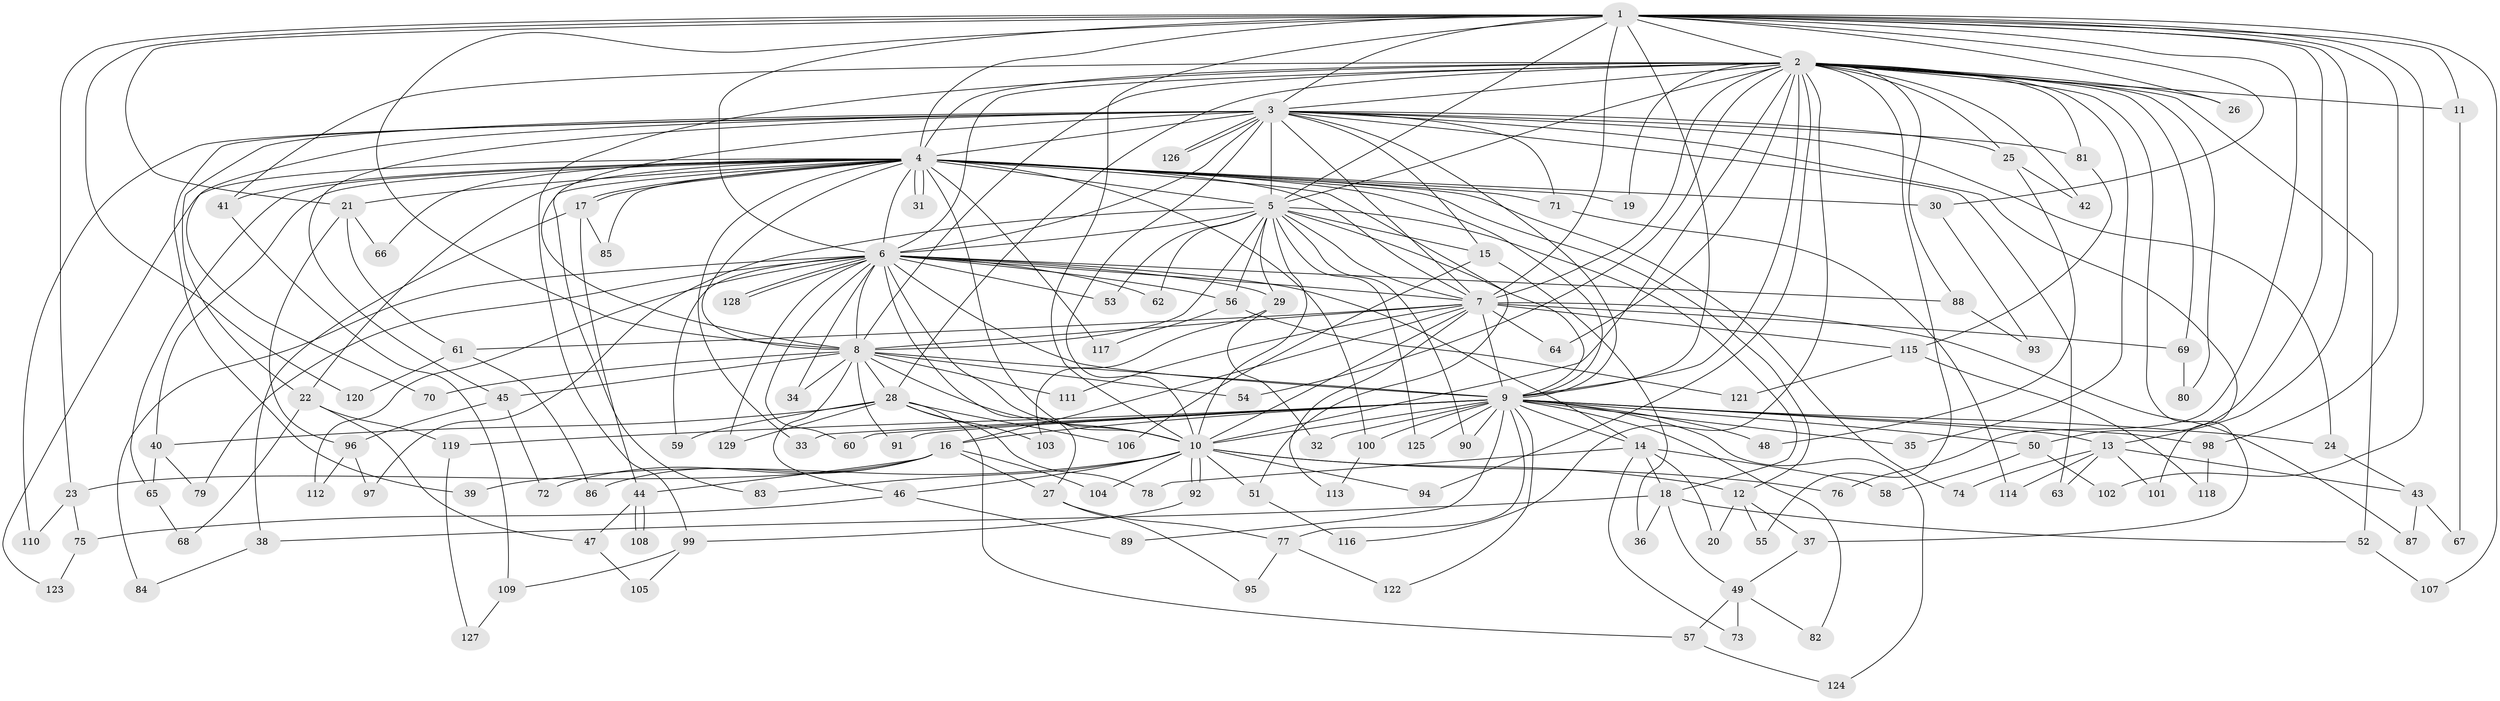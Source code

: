 // Generated by graph-tools (version 1.1) at 2025/34/03/09/25 02:34:40]
// undirected, 129 vertices, 283 edges
graph export_dot {
graph [start="1"]
  node [color=gray90,style=filled];
  1;
  2;
  3;
  4;
  5;
  6;
  7;
  8;
  9;
  10;
  11;
  12;
  13;
  14;
  15;
  16;
  17;
  18;
  19;
  20;
  21;
  22;
  23;
  24;
  25;
  26;
  27;
  28;
  29;
  30;
  31;
  32;
  33;
  34;
  35;
  36;
  37;
  38;
  39;
  40;
  41;
  42;
  43;
  44;
  45;
  46;
  47;
  48;
  49;
  50;
  51;
  52;
  53;
  54;
  55;
  56;
  57;
  58;
  59;
  60;
  61;
  62;
  63;
  64;
  65;
  66;
  67;
  68;
  69;
  70;
  71;
  72;
  73;
  74;
  75;
  76;
  77;
  78;
  79;
  80;
  81;
  82;
  83;
  84;
  85;
  86;
  87;
  88;
  89;
  90;
  91;
  92;
  93;
  94;
  95;
  96;
  97;
  98;
  99;
  100;
  101;
  102;
  103;
  104;
  105;
  106;
  107;
  108;
  109;
  110;
  111;
  112;
  113;
  114;
  115;
  116;
  117;
  118;
  119;
  120;
  121;
  122;
  123;
  124;
  125;
  126;
  127;
  128;
  129;
  1 -- 2;
  1 -- 3;
  1 -- 4;
  1 -- 5;
  1 -- 6;
  1 -- 7;
  1 -- 8;
  1 -- 9;
  1 -- 10;
  1 -- 11;
  1 -- 13;
  1 -- 21;
  1 -- 23;
  1 -- 26;
  1 -- 30;
  1 -- 50;
  1 -- 76;
  1 -- 98;
  1 -- 102;
  1 -- 107;
  1 -- 120;
  2 -- 3;
  2 -- 4;
  2 -- 5;
  2 -- 6;
  2 -- 7;
  2 -- 8;
  2 -- 9;
  2 -- 10;
  2 -- 11;
  2 -- 19;
  2 -- 25;
  2 -- 26;
  2 -- 28;
  2 -- 35;
  2 -- 37;
  2 -- 41;
  2 -- 42;
  2 -- 52;
  2 -- 54;
  2 -- 55;
  2 -- 64;
  2 -- 69;
  2 -- 80;
  2 -- 81;
  2 -- 88;
  2 -- 94;
  2 -- 99;
  2 -- 116;
  3 -- 4;
  3 -- 5;
  3 -- 6;
  3 -- 7;
  3 -- 8;
  3 -- 9;
  3 -- 10;
  3 -- 15;
  3 -- 22;
  3 -- 24;
  3 -- 25;
  3 -- 39;
  3 -- 45;
  3 -- 63;
  3 -- 70;
  3 -- 71;
  3 -- 81;
  3 -- 101;
  3 -- 110;
  3 -- 126;
  3 -- 126;
  4 -- 5;
  4 -- 6;
  4 -- 7;
  4 -- 8;
  4 -- 9;
  4 -- 10;
  4 -- 12;
  4 -- 17;
  4 -- 17;
  4 -- 19;
  4 -- 21;
  4 -- 22;
  4 -- 30;
  4 -- 31;
  4 -- 31;
  4 -- 33;
  4 -- 40;
  4 -- 41;
  4 -- 51;
  4 -- 65;
  4 -- 66;
  4 -- 71;
  4 -- 74;
  4 -- 83;
  4 -- 85;
  4 -- 100;
  4 -- 117;
  4 -- 123;
  5 -- 6;
  5 -- 7;
  5 -- 8;
  5 -- 9;
  5 -- 10;
  5 -- 15;
  5 -- 18;
  5 -- 29;
  5 -- 53;
  5 -- 56;
  5 -- 62;
  5 -- 90;
  5 -- 97;
  5 -- 125;
  6 -- 7;
  6 -- 8;
  6 -- 9;
  6 -- 10;
  6 -- 14;
  6 -- 27;
  6 -- 29;
  6 -- 34;
  6 -- 53;
  6 -- 56;
  6 -- 59;
  6 -- 60;
  6 -- 62;
  6 -- 79;
  6 -- 84;
  6 -- 88;
  6 -- 112;
  6 -- 128;
  6 -- 128;
  6 -- 129;
  7 -- 8;
  7 -- 9;
  7 -- 10;
  7 -- 16;
  7 -- 61;
  7 -- 64;
  7 -- 69;
  7 -- 87;
  7 -- 111;
  7 -- 113;
  7 -- 115;
  8 -- 9;
  8 -- 10;
  8 -- 28;
  8 -- 34;
  8 -- 45;
  8 -- 46;
  8 -- 54;
  8 -- 70;
  8 -- 91;
  8 -- 111;
  9 -- 10;
  9 -- 13;
  9 -- 14;
  9 -- 16;
  9 -- 24;
  9 -- 32;
  9 -- 33;
  9 -- 35;
  9 -- 48;
  9 -- 50;
  9 -- 60;
  9 -- 77;
  9 -- 82;
  9 -- 89;
  9 -- 90;
  9 -- 91;
  9 -- 98;
  9 -- 100;
  9 -- 119;
  9 -- 122;
  9 -- 124;
  9 -- 125;
  10 -- 12;
  10 -- 39;
  10 -- 46;
  10 -- 51;
  10 -- 76;
  10 -- 83;
  10 -- 92;
  10 -- 92;
  10 -- 94;
  10 -- 104;
  11 -- 67;
  12 -- 20;
  12 -- 37;
  12 -- 55;
  13 -- 43;
  13 -- 63;
  13 -- 74;
  13 -- 101;
  13 -- 114;
  14 -- 18;
  14 -- 20;
  14 -- 58;
  14 -- 73;
  14 -- 78;
  15 -- 36;
  15 -- 106;
  16 -- 23;
  16 -- 27;
  16 -- 44;
  16 -- 72;
  16 -- 86;
  16 -- 104;
  17 -- 38;
  17 -- 44;
  17 -- 85;
  18 -- 36;
  18 -- 38;
  18 -- 49;
  18 -- 52;
  21 -- 61;
  21 -- 66;
  21 -- 96;
  22 -- 47;
  22 -- 68;
  22 -- 119;
  23 -- 75;
  23 -- 110;
  24 -- 43;
  25 -- 42;
  25 -- 48;
  27 -- 77;
  27 -- 95;
  28 -- 40;
  28 -- 57;
  28 -- 59;
  28 -- 78;
  28 -- 103;
  28 -- 106;
  28 -- 129;
  29 -- 32;
  29 -- 103;
  30 -- 93;
  37 -- 49;
  38 -- 84;
  40 -- 65;
  40 -- 79;
  41 -- 109;
  43 -- 67;
  43 -- 87;
  44 -- 47;
  44 -- 108;
  44 -- 108;
  45 -- 72;
  45 -- 96;
  46 -- 75;
  46 -- 89;
  47 -- 105;
  49 -- 57;
  49 -- 73;
  49 -- 82;
  50 -- 58;
  50 -- 102;
  51 -- 116;
  52 -- 107;
  56 -- 117;
  56 -- 121;
  57 -- 124;
  61 -- 86;
  61 -- 120;
  65 -- 68;
  69 -- 80;
  71 -- 114;
  75 -- 123;
  77 -- 95;
  77 -- 122;
  81 -- 115;
  88 -- 93;
  92 -- 99;
  96 -- 97;
  96 -- 112;
  98 -- 118;
  99 -- 105;
  99 -- 109;
  100 -- 113;
  109 -- 127;
  115 -- 118;
  115 -- 121;
  119 -- 127;
}
